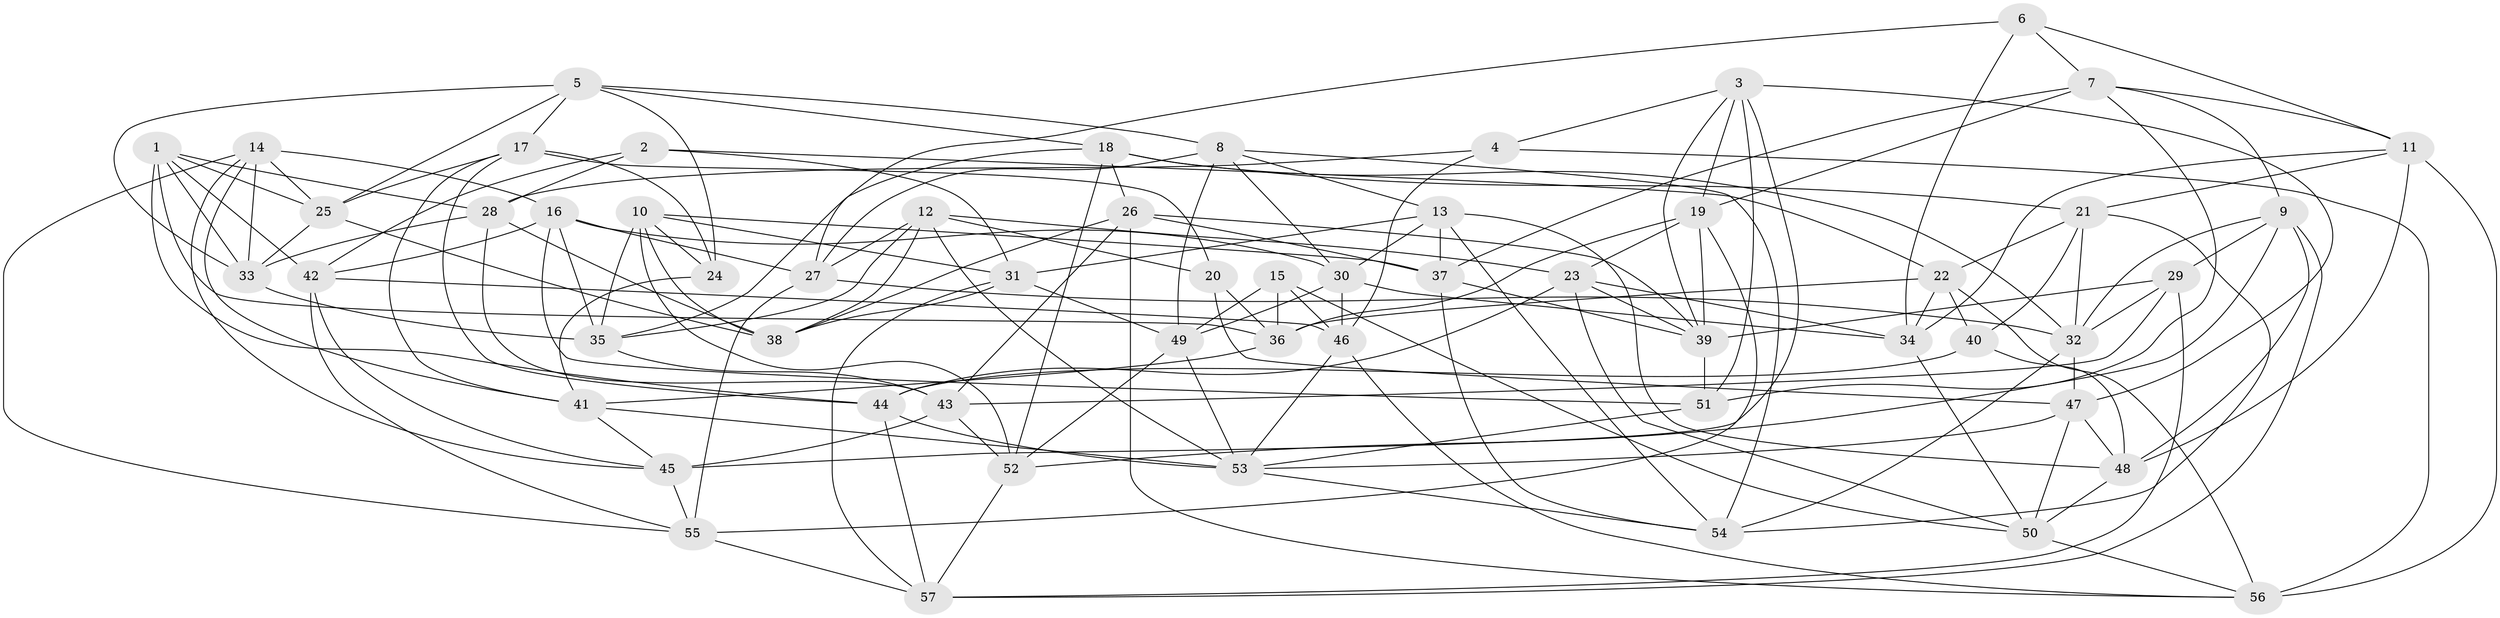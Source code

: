 // original degree distribution, {4: 1.0}
// Generated by graph-tools (version 1.1) at 2025/50/03/09/25 03:50:48]
// undirected, 57 vertices, 165 edges
graph export_dot {
graph [start="1"]
  node [color=gray90,style=filled];
  1;
  2;
  3;
  4;
  5;
  6;
  7;
  8;
  9;
  10;
  11;
  12;
  13;
  14;
  15;
  16;
  17;
  18;
  19;
  20;
  21;
  22;
  23;
  24;
  25;
  26;
  27;
  28;
  29;
  30;
  31;
  32;
  33;
  34;
  35;
  36;
  37;
  38;
  39;
  40;
  41;
  42;
  43;
  44;
  45;
  46;
  47;
  48;
  49;
  50;
  51;
  52;
  53;
  54;
  55;
  56;
  57;
  1 -- 25 [weight=1.0];
  1 -- 28 [weight=1.0];
  1 -- 33 [weight=1.0];
  1 -- 36 [weight=1.0];
  1 -- 42 [weight=1.0];
  1 -- 44 [weight=1.0];
  2 -- 22 [weight=1.0];
  2 -- 28 [weight=1.0];
  2 -- 31 [weight=1.0];
  2 -- 42 [weight=1.0];
  3 -- 4 [weight=1.0];
  3 -- 19 [weight=1.0];
  3 -- 39 [weight=1.0];
  3 -- 45 [weight=1.0];
  3 -- 47 [weight=1.0];
  3 -- 51 [weight=1.0];
  4 -- 28 [weight=1.0];
  4 -- 46 [weight=1.0];
  4 -- 56 [weight=1.0];
  5 -- 8 [weight=1.0];
  5 -- 17 [weight=1.0];
  5 -- 18 [weight=1.0];
  5 -- 24 [weight=1.0];
  5 -- 25 [weight=1.0];
  5 -- 33 [weight=1.0];
  6 -- 7 [weight=1.0];
  6 -- 11 [weight=1.0];
  6 -- 27 [weight=1.0];
  6 -- 34 [weight=1.0];
  7 -- 9 [weight=1.0];
  7 -- 11 [weight=1.0];
  7 -- 19 [weight=1.0];
  7 -- 37 [weight=1.0];
  7 -- 51 [weight=1.0];
  8 -- 13 [weight=1.0];
  8 -- 27 [weight=1.0];
  8 -- 30 [weight=1.0];
  8 -- 49 [weight=1.0];
  8 -- 54 [weight=1.0];
  9 -- 29 [weight=1.0];
  9 -- 32 [weight=1.0];
  9 -- 48 [weight=1.0];
  9 -- 52 [weight=1.0];
  9 -- 57 [weight=1.0];
  10 -- 24 [weight=1.0];
  10 -- 31 [weight=1.0];
  10 -- 35 [weight=1.0];
  10 -- 37 [weight=1.0];
  10 -- 38 [weight=1.0];
  10 -- 52 [weight=1.0];
  11 -- 21 [weight=1.0];
  11 -- 34 [weight=1.0];
  11 -- 48 [weight=1.0];
  11 -- 56 [weight=1.0];
  12 -- 20 [weight=1.0];
  12 -- 23 [weight=1.0];
  12 -- 27 [weight=1.0];
  12 -- 35 [weight=1.0];
  12 -- 38 [weight=1.0];
  12 -- 53 [weight=1.0];
  13 -- 30 [weight=1.0];
  13 -- 31 [weight=1.0];
  13 -- 37 [weight=1.0];
  13 -- 48 [weight=1.0];
  13 -- 54 [weight=1.0];
  14 -- 16 [weight=1.0];
  14 -- 25 [weight=1.0];
  14 -- 33 [weight=1.0];
  14 -- 41 [weight=1.0];
  14 -- 45 [weight=1.0];
  14 -- 55 [weight=1.0];
  15 -- 36 [weight=1.0];
  15 -- 46 [weight=1.0];
  15 -- 49 [weight=1.0];
  15 -- 50 [weight=1.0];
  16 -- 27 [weight=1.0];
  16 -- 30 [weight=1.0];
  16 -- 35 [weight=1.0];
  16 -- 42 [weight=1.0];
  16 -- 51 [weight=1.0];
  17 -- 20 [weight=1.0];
  17 -- 24 [weight=1.0];
  17 -- 25 [weight=1.0];
  17 -- 41 [weight=1.0];
  17 -- 44 [weight=1.0];
  18 -- 21 [weight=1.0];
  18 -- 26 [weight=1.0];
  18 -- 32 [weight=1.0];
  18 -- 35 [weight=1.0];
  18 -- 52 [weight=1.0];
  19 -- 23 [weight=1.0];
  19 -- 36 [weight=1.0];
  19 -- 39 [weight=1.0];
  19 -- 55 [weight=1.0];
  20 -- 36 [weight=1.0];
  20 -- 47 [weight=1.0];
  21 -- 22 [weight=1.0];
  21 -- 32 [weight=1.0];
  21 -- 40 [weight=1.0];
  21 -- 54 [weight=1.0];
  22 -- 34 [weight=1.0];
  22 -- 36 [weight=1.0];
  22 -- 40 [weight=1.0];
  22 -- 56 [weight=1.0];
  23 -- 34 [weight=1.0];
  23 -- 39 [weight=1.0];
  23 -- 44 [weight=1.0];
  23 -- 50 [weight=1.0];
  24 -- 41 [weight=1.0];
  25 -- 33 [weight=1.0];
  25 -- 38 [weight=1.0];
  26 -- 37 [weight=1.0];
  26 -- 38 [weight=1.0];
  26 -- 39 [weight=1.0];
  26 -- 43 [weight=1.0];
  26 -- 56 [weight=1.0];
  27 -- 32 [weight=1.0];
  27 -- 55 [weight=1.0];
  28 -- 33 [weight=1.0];
  28 -- 38 [weight=1.0];
  28 -- 43 [weight=1.0];
  29 -- 32 [weight=2.0];
  29 -- 39 [weight=1.0];
  29 -- 43 [weight=1.0];
  29 -- 57 [weight=1.0];
  30 -- 34 [weight=1.0];
  30 -- 46 [weight=1.0];
  30 -- 49 [weight=1.0];
  31 -- 38 [weight=1.0];
  31 -- 49 [weight=1.0];
  31 -- 57 [weight=1.0];
  32 -- 47 [weight=1.0];
  32 -- 54 [weight=1.0];
  33 -- 35 [weight=1.0];
  34 -- 50 [weight=1.0];
  35 -- 43 [weight=1.0];
  36 -- 41 [weight=1.0];
  37 -- 39 [weight=1.0];
  37 -- 54 [weight=1.0];
  39 -- 51 [weight=2.0];
  40 -- 44 [weight=1.0];
  40 -- 48 [weight=1.0];
  41 -- 45 [weight=1.0];
  41 -- 53 [weight=1.0];
  42 -- 45 [weight=1.0];
  42 -- 46 [weight=1.0];
  42 -- 55 [weight=1.0];
  43 -- 45 [weight=1.0];
  43 -- 52 [weight=1.0];
  44 -- 53 [weight=1.0];
  44 -- 57 [weight=1.0];
  45 -- 55 [weight=1.0];
  46 -- 53 [weight=1.0];
  46 -- 56 [weight=1.0];
  47 -- 48 [weight=1.0];
  47 -- 50 [weight=1.0];
  47 -- 53 [weight=1.0];
  48 -- 50 [weight=1.0];
  49 -- 52 [weight=1.0];
  49 -- 53 [weight=1.0];
  50 -- 56 [weight=1.0];
  51 -- 53 [weight=1.0];
  52 -- 57 [weight=1.0];
  53 -- 54 [weight=1.0];
  55 -- 57 [weight=1.0];
}
